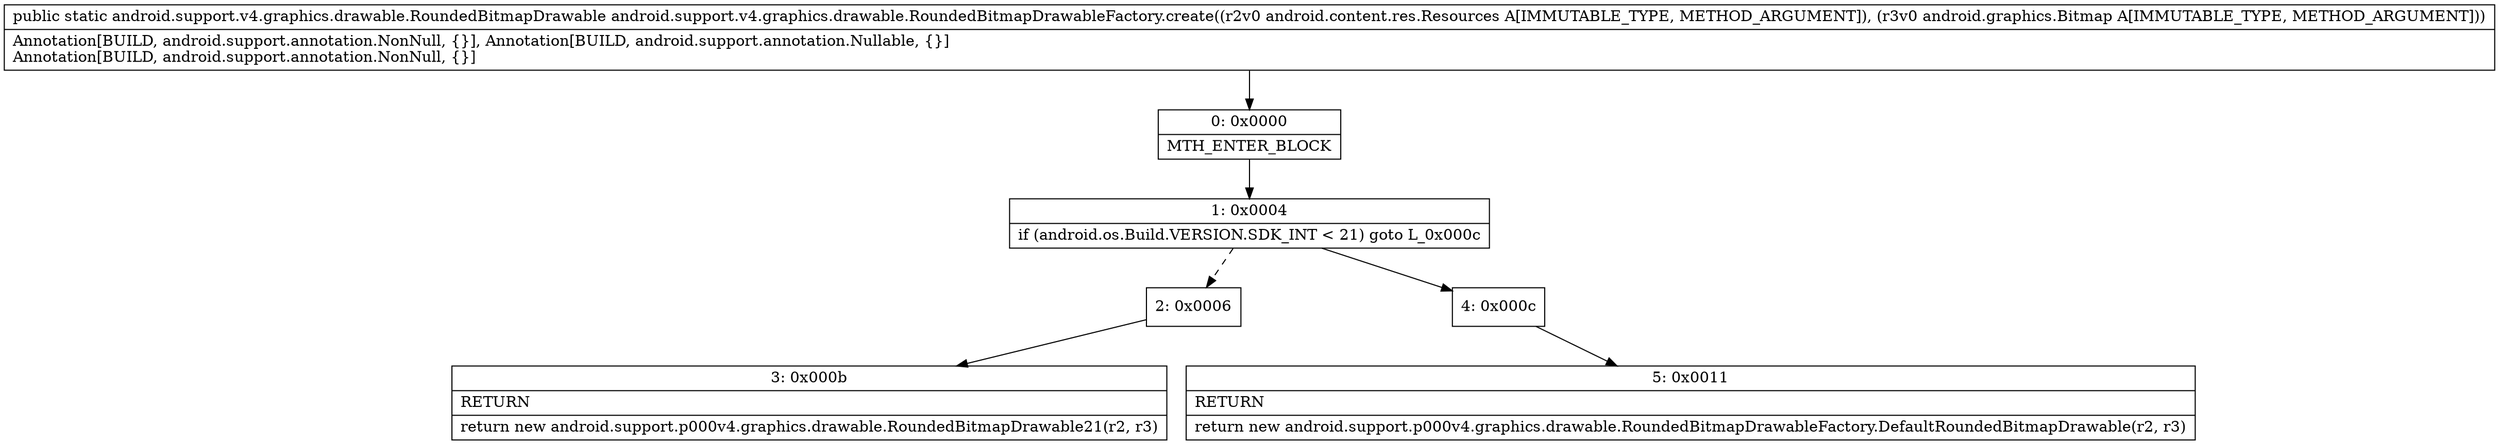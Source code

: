 digraph "CFG forandroid.support.v4.graphics.drawable.RoundedBitmapDrawableFactory.create(Landroid\/content\/res\/Resources;Landroid\/graphics\/Bitmap;)Landroid\/support\/v4\/graphics\/drawable\/RoundedBitmapDrawable;" {
Node_0 [shape=record,label="{0\:\ 0x0000|MTH_ENTER_BLOCK\l}"];
Node_1 [shape=record,label="{1\:\ 0x0004|if (android.os.Build.VERSION.SDK_INT \< 21) goto L_0x000c\l}"];
Node_2 [shape=record,label="{2\:\ 0x0006}"];
Node_3 [shape=record,label="{3\:\ 0x000b|RETURN\l|return new android.support.p000v4.graphics.drawable.RoundedBitmapDrawable21(r2, r3)\l}"];
Node_4 [shape=record,label="{4\:\ 0x000c}"];
Node_5 [shape=record,label="{5\:\ 0x0011|RETURN\l|return new android.support.p000v4.graphics.drawable.RoundedBitmapDrawableFactory.DefaultRoundedBitmapDrawable(r2, r3)\l}"];
MethodNode[shape=record,label="{public static android.support.v4.graphics.drawable.RoundedBitmapDrawable android.support.v4.graphics.drawable.RoundedBitmapDrawableFactory.create((r2v0 android.content.res.Resources A[IMMUTABLE_TYPE, METHOD_ARGUMENT]), (r3v0 android.graphics.Bitmap A[IMMUTABLE_TYPE, METHOD_ARGUMENT]))  | Annotation[BUILD, android.support.annotation.NonNull, \{\}], Annotation[BUILD, android.support.annotation.Nullable, \{\}]\lAnnotation[BUILD, android.support.annotation.NonNull, \{\}]\l}"];
MethodNode -> Node_0;
Node_0 -> Node_1;
Node_1 -> Node_2[style=dashed];
Node_1 -> Node_4;
Node_2 -> Node_3;
Node_4 -> Node_5;
}

